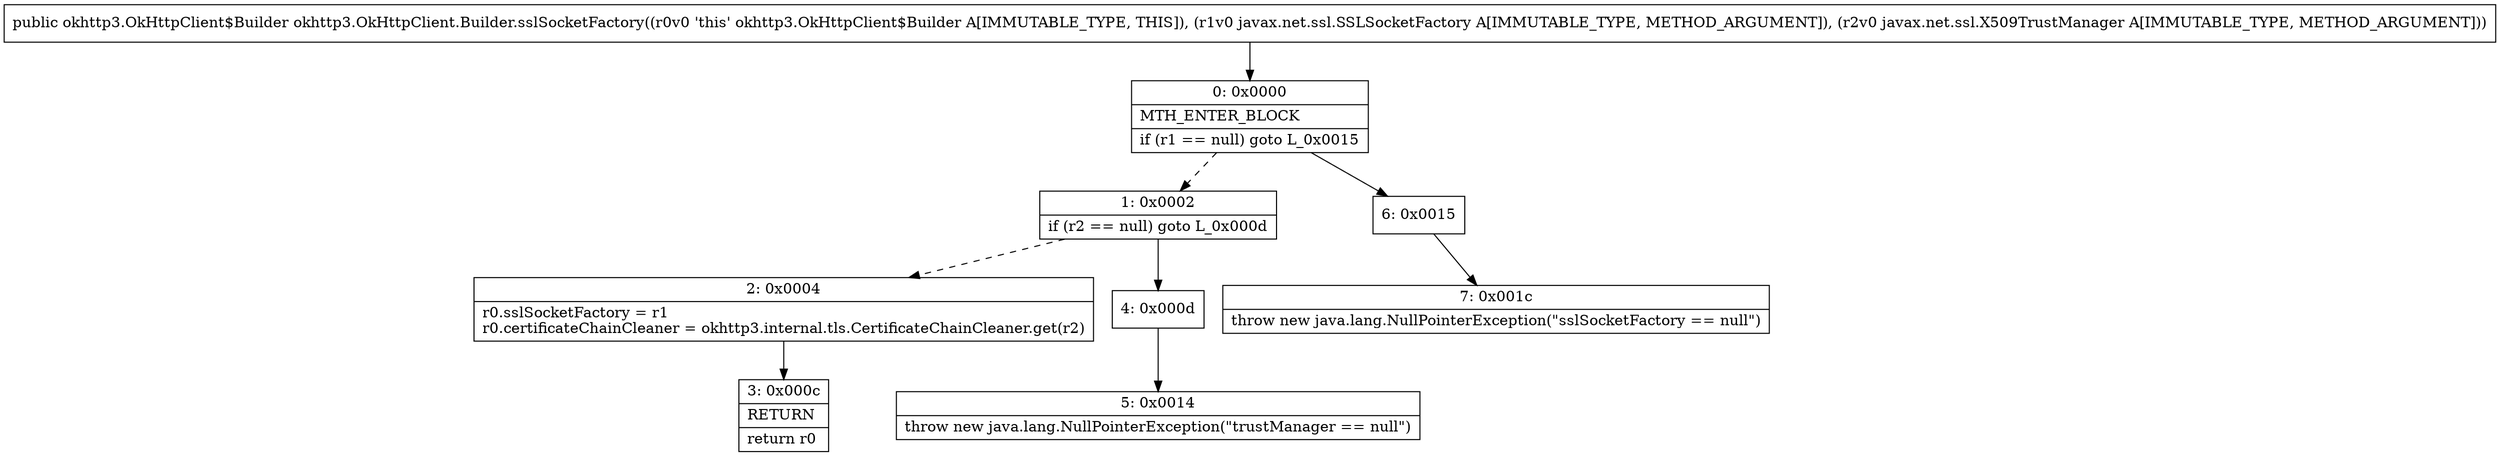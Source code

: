 digraph "CFG forokhttp3.OkHttpClient.Builder.sslSocketFactory(Ljavax\/net\/ssl\/SSLSocketFactory;Ljavax\/net\/ssl\/X509TrustManager;)Lokhttp3\/OkHttpClient$Builder;" {
Node_0 [shape=record,label="{0\:\ 0x0000|MTH_ENTER_BLOCK\l|if (r1 == null) goto L_0x0015\l}"];
Node_1 [shape=record,label="{1\:\ 0x0002|if (r2 == null) goto L_0x000d\l}"];
Node_2 [shape=record,label="{2\:\ 0x0004|r0.sslSocketFactory = r1\lr0.certificateChainCleaner = okhttp3.internal.tls.CertificateChainCleaner.get(r2)\l}"];
Node_3 [shape=record,label="{3\:\ 0x000c|RETURN\l|return r0\l}"];
Node_4 [shape=record,label="{4\:\ 0x000d}"];
Node_5 [shape=record,label="{5\:\ 0x0014|throw new java.lang.NullPointerException(\"trustManager == null\")\l}"];
Node_6 [shape=record,label="{6\:\ 0x0015}"];
Node_7 [shape=record,label="{7\:\ 0x001c|throw new java.lang.NullPointerException(\"sslSocketFactory == null\")\l}"];
MethodNode[shape=record,label="{public okhttp3.OkHttpClient$Builder okhttp3.OkHttpClient.Builder.sslSocketFactory((r0v0 'this' okhttp3.OkHttpClient$Builder A[IMMUTABLE_TYPE, THIS]), (r1v0 javax.net.ssl.SSLSocketFactory A[IMMUTABLE_TYPE, METHOD_ARGUMENT]), (r2v0 javax.net.ssl.X509TrustManager A[IMMUTABLE_TYPE, METHOD_ARGUMENT])) }"];
MethodNode -> Node_0;
Node_0 -> Node_1[style=dashed];
Node_0 -> Node_6;
Node_1 -> Node_2[style=dashed];
Node_1 -> Node_4;
Node_2 -> Node_3;
Node_4 -> Node_5;
Node_6 -> Node_7;
}

